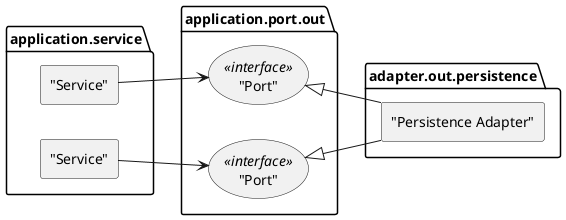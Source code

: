 @startuml
'https://plantuml.com/component-diagram

set separator none
left to right direction

skinparam componentStyle rectangle

package "application.service" {
    ["Service"] as s1
    ["Service"] as s2
}

package "application.port.out" {
    ("Port") <<interface>> as op1
    ("Port") <<interface>> as op2
}

package "adapter.out.persistence" {
    ["Persistence Adapter"] as pa
}

s1 --> op1
s2 --> op2

op1 <|-- pa
op2 <|-- pa

@enduml
